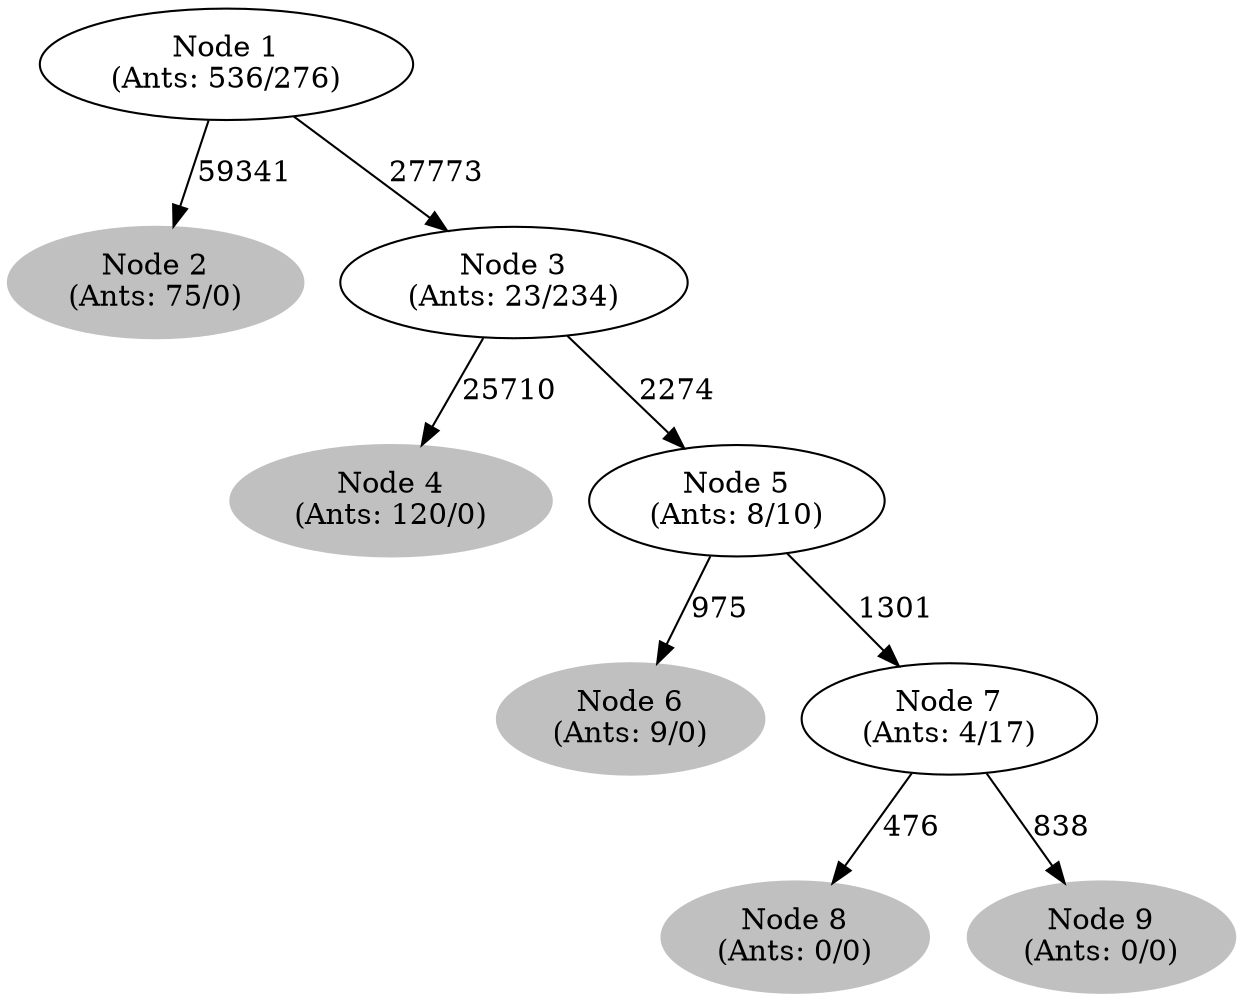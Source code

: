 digraph G {
	
	 "Node 2\n(Ants: 75/0)" [style=filled,color="gray"];
	"Node 1\n(Ants: 536/276)" -> "Node 2\n(Ants: 75/0)" [label=59341];
	 "Node 1\n(Ants: 536/276)" -> "Node 3\n(Ants: 23/234)" [label=27773];
	 "Node 4\n(Ants: 120/0)" [style=filled,color="gray"];
	"Node 3\n(Ants: 23/234)" -> "Node 4\n(Ants: 120/0)" [label=25710];
	 "Node 3\n(Ants: 23/234)" -> "Node 5\n(Ants: 8/10)" [label=2274];
	 "Node 6\n(Ants: 9/0)" [style=filled,color="gray"];
	"Node 5\n(Ants: 8/10)" -> "Node 6\n(Ants: 9/0)" [label=975];
	 "Node 5\n(Ants: 8/10)" -> "Node 7\n(Ants: 4/17)" [label=1301];
	 "Node 8\n(Ants: 0/0)" [style=filled,color="gray"];
	"Node 7\n(Ants: 4/17)" -> "Node 8\n(Ants: 0/0)" [label=476];
	 "Node 9\n(Ants: 0/0)" [style=filled,color="gray"];
	"Node 7\n(Ants: 4/17)" -> "Node 9\n(Ants: 0/0)" [label=838];
	 
}
